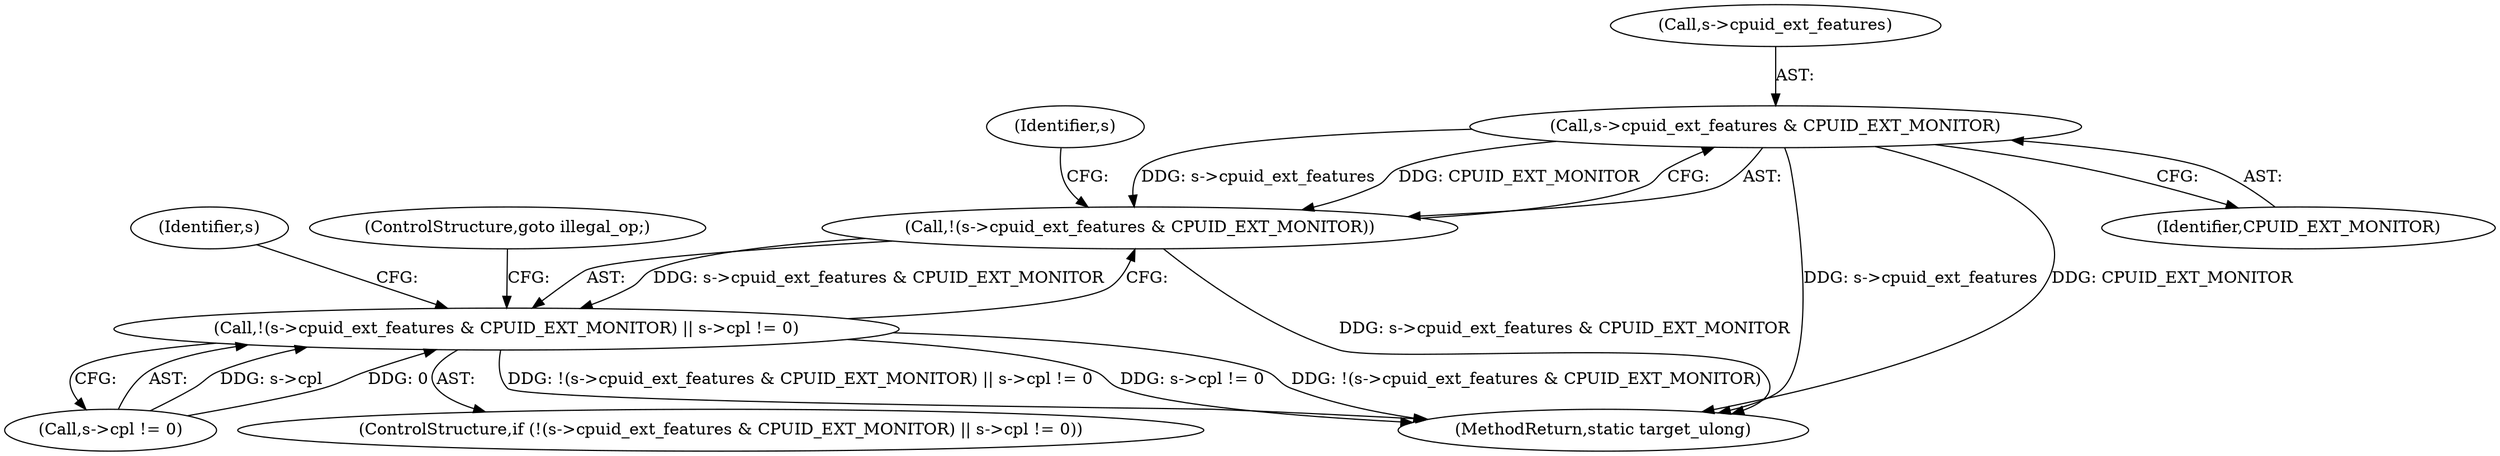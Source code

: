 digraph "0_qemu_30663fd26c0307e414622c7a8607fbc04f92ec14@pointer" {
"1008597" [label="(Call,s->cpuid_ext_features & CPUID_EXT_MONITOR)"];
"1008596" [label="(Call,!(s->cpuid_ext_features & CPUID_EXT_MONITOR))"];
"1008595" [label="(Call,!(s->cpuid_ext_features & CPUID_EXT_MONITOR) || s->cpl != 0)"];
"1011840" [label="(MethodReturn,static target_ulong)"];
"1008596" [label="(Call,!(s->cpuid_ext_features & CPUID_EXT_MONITOR))"];
"1008597" [label="(Call,s->cpuid_ext_features & CPUID_EXT_MONITOR)"];
"1008601" [label="(Identifier,CPUID_EXT_MONITOR)"];
"1008610" [label="(Identifier,s)"];
"1008598" [label="(Call,s->cpuid_ext_features)"];
"1008595" [label="(Call,!(s->cpuid_ext_features & CPUID_EXT_MONITOR) || s->cpl != 0)"];
"1008602" [label="(Call,s->cpl != 0)"];
"1008594" [label="(ControlStructure,if (!(s->cpuid_ext_features & CPUID_EXT_MONITOR) || s->cpl != 0))"];
"1008608" [label="(ControlStructure,goto illegal_op;)"];
"1008604" [label="(Identifier,s)"];
"1008597" -> "1008596"  [label="AST: "];
"1008597" -> "1008601"  [label="CFG: "];
"1008598" -> "1008597"  [label="AST: "];
"1008601" -> "1008597"  [label="AST: "];
"1008596" -> "1008597"  [label="CFG: "];
"1008597" -> "1011840"  [label="DDG: s->cpuid_ext_features"];
"1008597" -> "1011840"  [label="DDG: CPUID_EXT_MONITOR"];
"1008597" -> "1008596"  [label="DDG: s->cpuid_ext_features"];
"1008597" -> "1008596"  [label="DDG: CPUID_EXT_MONITOR"];
"1008596" -> "1008595"  [label="AST: "];
"1008604" -> "1008596"  [label="CFG: "];
"1008595" -> "1008596"  [label="CFG: "];
"1008596" -> "1011840"  [label="DDG: s->cpuid_ext_features & CPUID_EXT_MONITOR"];
"1008596" -> "1008595"  [label="DDG: s->cpuid_ext_features & CPUID_EXT_MONITOR"];
"1008595" -> "1008594"  [label="AST: "];
"1008595" -> "1008602"  [label="CFG: "];
"1008602" -> "1008595"  [label="AST: "];
"1008608" -> "1008595"  [label="CFG: "];
"1008610" -> "1008595"  [label="CFG: "];
"1008595" -> "1011840"  [label="DDG: !(s->cpuid_ext_features & CPUID_EXT_MONITOR) || s->cpl != 0"];
"1008595" -> "1011840"  [label="DDG: s->cpl != 0"];
"1008595" -> "1011840"  [label="DDG: !(s->cpuid_ext_features & CPUID_EXT_MONITOR)"];
"1008602" -> "1008595"  [label="DDG: s->cpl"];
"1008602" -> "1008595"  [label="DDG: 0"];
}
